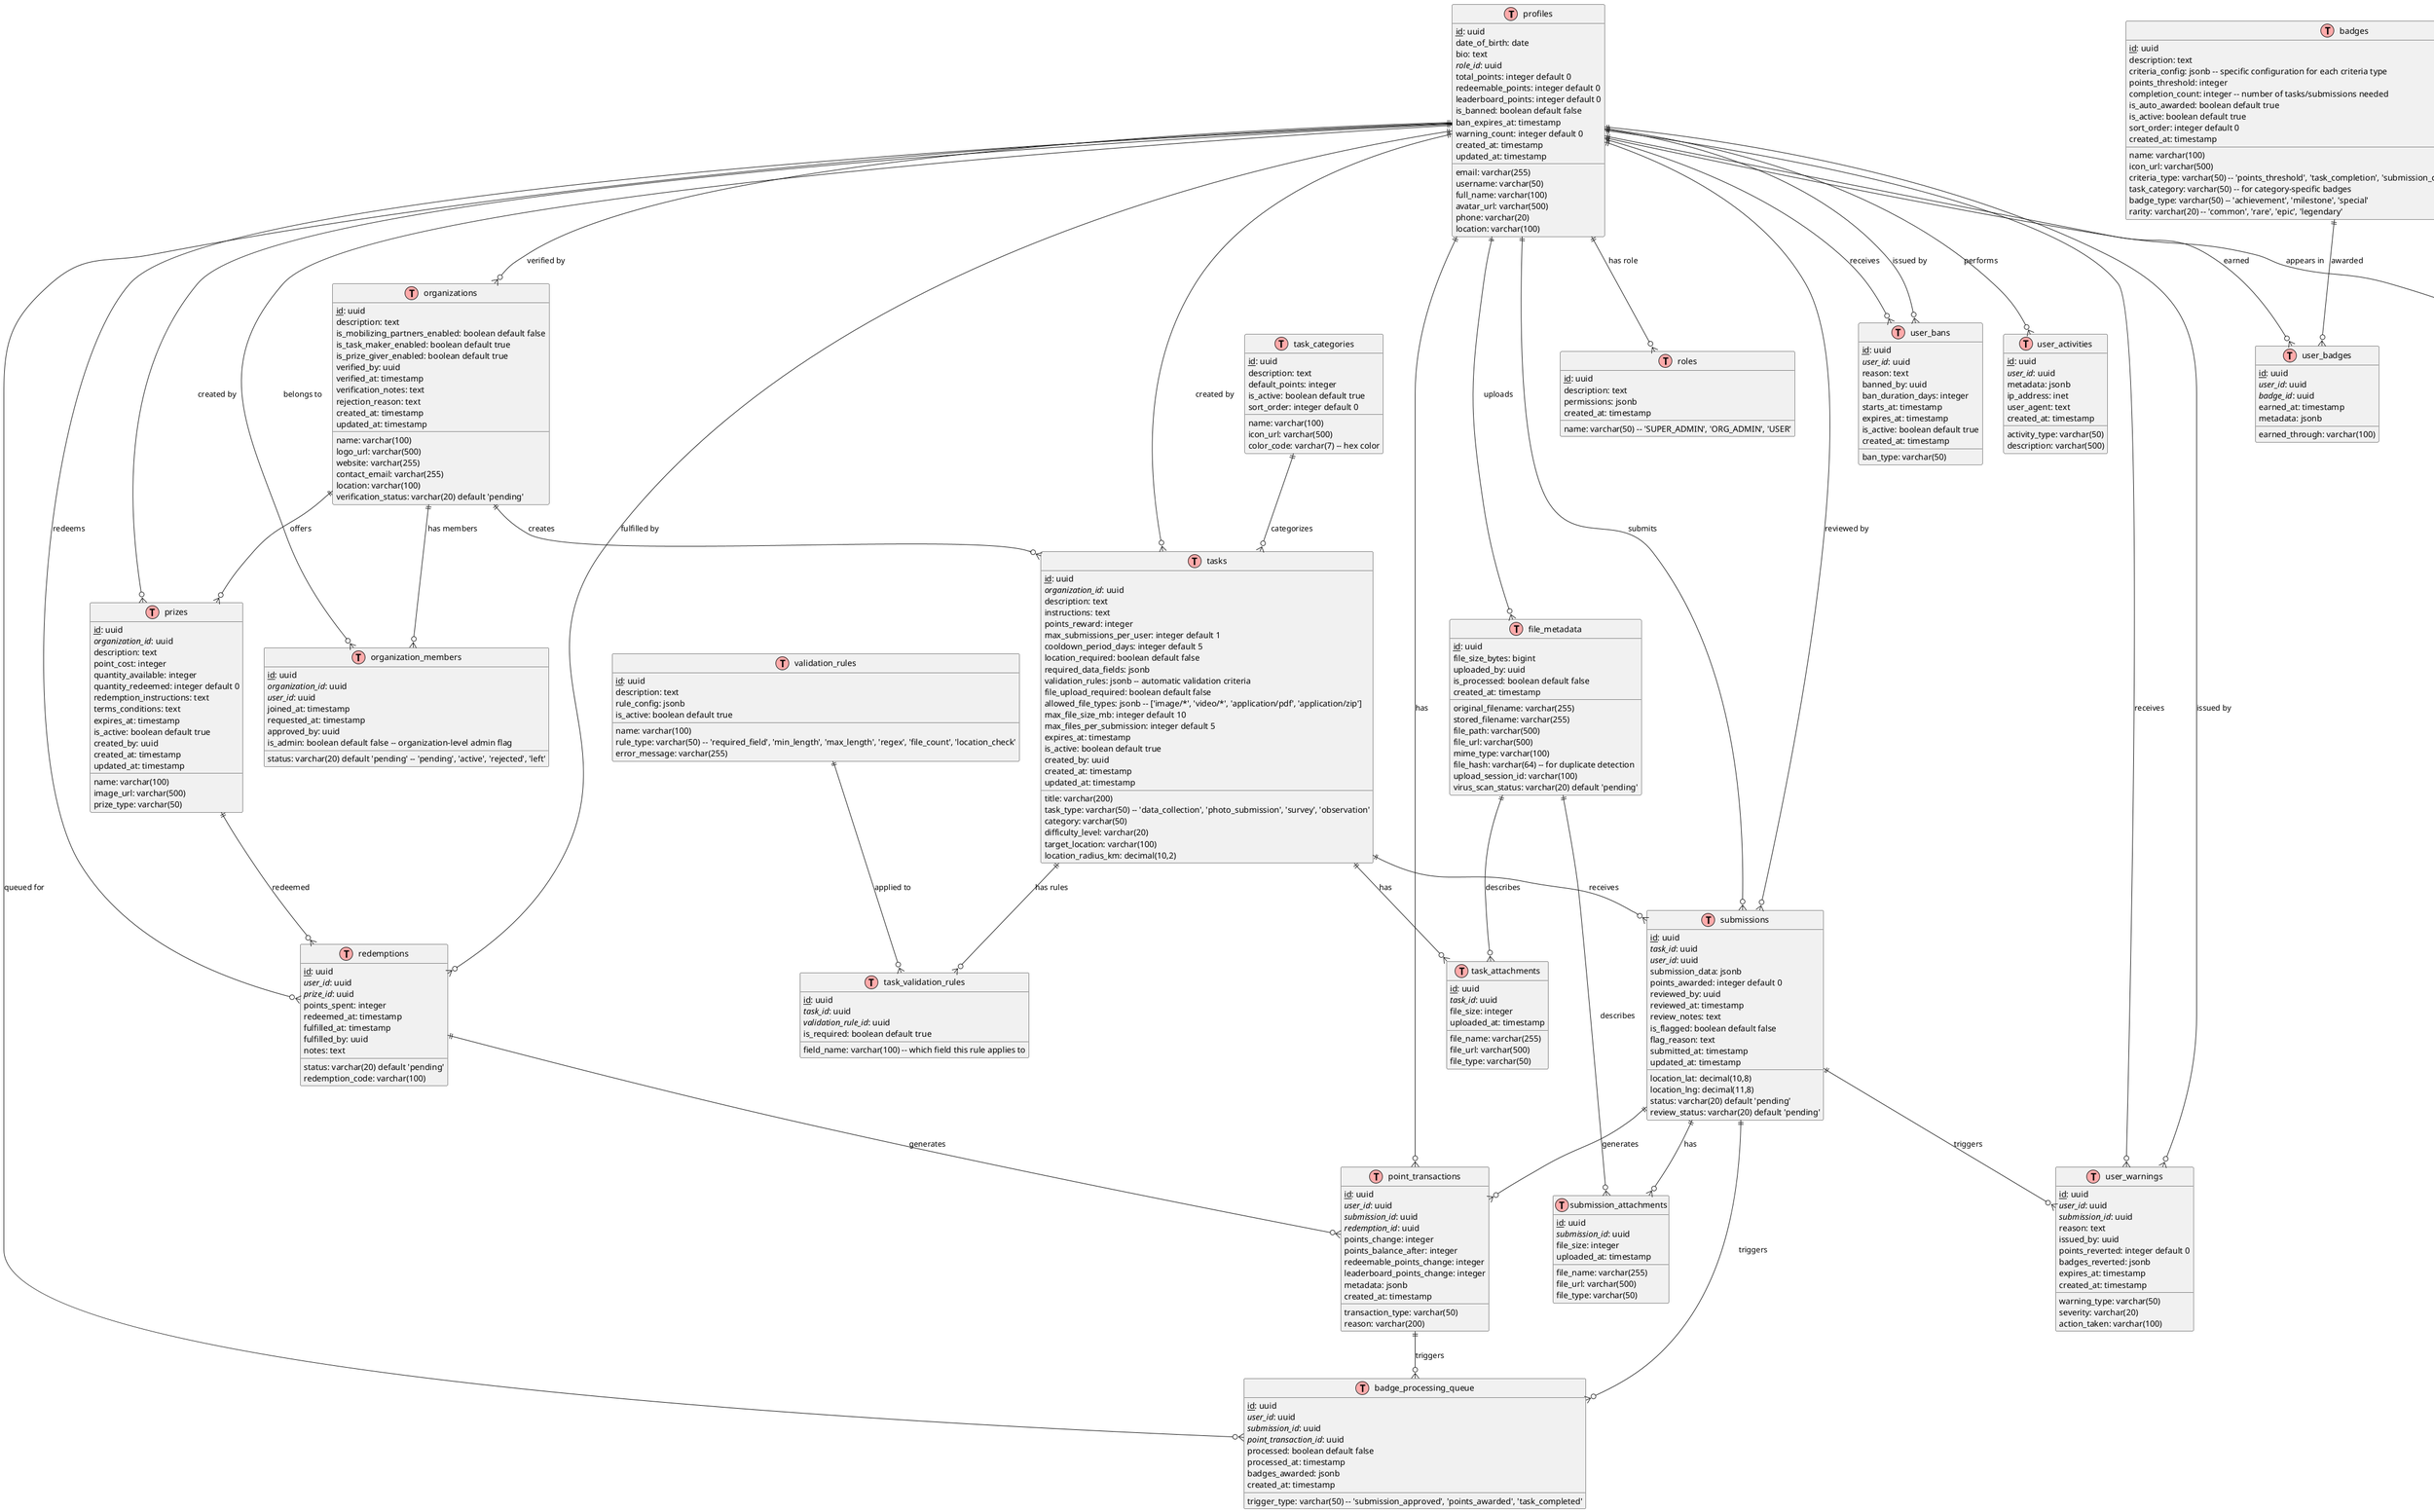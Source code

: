 @startuml
!define TABLE(name,desc) class name as "desc" << (T,#FFAAAA) >>
!define PK(x) <u>x</u>
!define FK(x) <i>x</i>

' Core User Management
TABLE(profiles, "profiles") {
  PK(id): uuid
  email: varchar(255)
  username: varchar(50)
  full_name: varchar(100)
  avatar_url: varchar(500)
  phone: varchar(20)
  date_of_birth: date
  location: varchar(100)
  bio: text
  FK(role_id): uuid
  total_points: integer default 0
  redeemable_points: integer default 0
  leaderboard_points: integer default 0
  is_banned: boolean default false
  ban_expires_at: timestamp
  warning_count: integer default 0
  created_at: timestamp
  updated_at: timestamp
}

TABLE(roles, "roles") {
  PK(id): uuid
  name: varchar(50) -- 'SUPER_ADMIN', 'ORG_ADMIN', 'USER'
  description: text
  permissions: jsonb
  created_at: timestamp
}

' Remove user_roles table as roles are now directly on profiles

' Organization Management
TABLE(organizations, "organizations") {
  PK(id): uuid
  name: varchar(100)
  description: text
  logo_url: varchar(500)
  website: varchar(255)
  contact_email: varchar(255)
  location: varchar(100)
  is_mobilizing_partners_enabled: boolean default false
  is_task_maker_enabled: boolean default true
  is_prize_giver_enabled: boolean default true
  verification_status: varchar(20) default 'pending'
  verified_by: uuid
  verified_at: timestamp
  verification_notes: text
  rejection_reason: text
  created_at: timestamp
  updated_at: timestamp
}

TABLE(organization_members, "organization_members") {
  PK(id): uuid
  FK(organization_id): uuid
  FK(user_id): uuid
  status: varchar(20) default 'pending' -- 'pending', 'active', 'rejected', 'left'
  joined_at: timestamp
  requested_at: timestamp
  approved_by: uuid
  is_admin: boolean default false -- organization-level admin flag
}

' Task Management
TABLE(tasks, "tasks") {
  PK(id): uuid
  FK(organization_id): uuid
  title: varchar(200)
  description: text
  instructions: text
  task_type: varchar(50) -- 'data_collection', 'photo_submission', 'survey', 'observation'
  category: varchar(50)
  difficulty_level: varchar(20)
  points_reward: integer
  max_submissions_per_user: integer default 1
  cooldown_period_days: integer default 5
  location_required: boolean default false
  target_location: varchar(100)
  location_radius_km: decimal(10,2)
  required_data_fields: jsonb
  validation_rules: jsonb -- automatic validation criteria
  file_upload_required: boolean default false
  allowed_file_types: jsonb -- ['image/*', 'video/*', 'application/pdf', 'application/zip']
  max_file_size_mb: integer default 10
  max_files_per_submission: integer default 5
  expires_at: timestamp
  is_active: boolean default true
  created_by: uuid
  created_at: timestamp
  updated_at: timestamp
}

TABLE(task_attachments, "task_attachments") {
  PK(id): uuid
  FK(task_id): uuid
  file_name: varchar(255)
  file_url: varchar(500)
  file_type: varchar(50)
  file_size: integer
  uploaded_at: timestamp
}

' Submission Management
TABLE(submissions, "submissions") {
  PK(id): uuid
  FK(task_id): uuid
  FK(user_id): uuid
  submission_data: jsonb
  location_lat: decimal(10,8)
  location_lng: decimal(11,8)
  status: varchar(20) default 'pending'
  points_awarded: integer default 0
  review_status: varchar(20) default 'pending'
  reviewed_by: uuid
  reviewed_at: timestamp
  review_notes: text
  is_flagged: boolean default false
  flag_reason: text
  submitted_at: timestamp
  updated_at: timestamp
}

TABLE(submission_attachments, "submission_attachments") {
  PK(id): uuid
  FK(submission_id): uuid
  file_name: varchar(255)
  file_url: varchar(500)
  file_type: varchar(50)
  file_size: integer
  uploaded_at: timestamp
}

' Badge System
TABLE(badges, "badges") {
  PK(id): uuid
  name: varchar(100)
  description: text
  icon_url: varchar(500)
  criteria_type: varchar(50) -- 'points_threshold', 'task_completion', 'submission_count', 'streak', 'category_expert'
  criteria_config: jsonb -- specific configuration for each criteria type
  points_threshold: integer
  task_category: varchar(50) -- for category-specific badges
  completion_count: integer -- number of tasks/submissions needed
  badge_type: varchar(50) -- 'achievement', 'milestone', 'special'
  rarity: varchar(20) -- 'common', 'rare', 'epic', 'legendary'
  is_auto_awarded: boolean default true
  is_active: boolean default true
  sort_order: integer default 0
  created_at: timestamp
}

TABLE(user_badges, "user_badges") {
  PK(id): uuid
  FK(user_id): uuid
  FK(badge_id): uuid
  earned_at: timestamp
  earned_through: varchar(100)
  metadata: jsonb
}

' Prize and Redemption System
TABLE(prizes, "prizes") {
  PK(id): uuid
  FK(organization_id): uuid
  name: varchar(100)
  description: text
  image_url: varchar(500)
  point_cost: integer
  quantity_available: integer
  quantity_redeemed: integer default 0
  prize_type: varchar(50)
  redemption_instructions: text
  terms_conditions: text
  expires_at: timestamp
  is_active: boolean default true
  created_by: uuid
  created_at: timestamp
  updated_at: timestamp
}

TABLE(redemptions, "redemptions") {
  PK(id): uuid
  FK(user_id): uuid
  FK(prize_id): uuid
  points_spent: integer
  status: varchar(20) default 'pending'
  redemption_code: varchar(100)
  redeemed_at: timestamp
  fulfilled_at: timestamp
  fulfilled_by: uuid
  notes: text
}

' Points and Leaderboard
TABLE(point_transactions, "point_transactions") {
  PK(id): uuid
  FK(user_id): uuid
  FK(submission_id): uuid
  FK(redemption_id): uuid
  transaction_type: varchar(50)
  points_change: integer
  points_balance_after: integer
  redeemable_points_change: integer
  leaderboard_points_change: integer
  reason: varchar(200)
  metadata: jsonb
  created_at: timestamp
}

TABLE(leaderboards, "leaderboards") {
  PK(id): uuid
  name: varchar(100)
  description: text
  leaderboard_type: varchar(50) -- 'global_all_time', 'global_monthly', 'global_weekly', 'global_daily'
  time_period: varchar(20) -- 'all_time', 'monthly', 'weekly', 'daily'
  start_date: date
  end_date: date
  is_active: boolean default true
  auto_reset: boolean default false -- for recurring leaderboards
  created_at: timestamp
}

TABLE(leaderboard_entries, "leaderboard_entries") {
  PK(id): uuid
  FK(leaderboard_id): uuid
  FK(user_id): uuid
  points: integer
  rank_position: integer
  previous_rank: integer
  rank_change: integer -- positive/negative change from previous period
  last_updated: timestamp
}

' Warning and Moderation System
TABLE(user_warnings, "user_warnings") {
  PK(id): uuid
  FK(user_id): uuid
  FK(submission_id): uuid
  warning_type: varchar(50)
  reason: text
  severity: varchar(20)
  issued_by: uuid
  action_taken: varchar(100)
  points_reverted: integer default 0
  badges_reverted: jsonb
  expires_at: timestamp
  created_at: timestamp
}

TABLE(user_bans, "user_bans") {
  PK(id): uuid
  FK(user_id): uuid
  ban_type: varchar(50)
  reason: text
  banned_by: uuid
  ban_duration_days: integer
  starts_at: timestamp
  expires_at: timestamp
  is_active: boolean default true
  created_at: timestamp
}

' Activity and Audit
TABLE(user_activities, "user_activities") {
  PK(id): uuid
  FK(user_id): uuid
  activity_type: varchar(50)
  description: varchar(500)
  metadata: jsonb
  ip_address: inet
  user_agent: text
  created_at: timestamp
}

' Badge Processing and File Management
TABLE(badge_processing_queue, "badge_processing_queue") {
  PK(id): uuid
  FK(user_id): uuid
  FK(submission_id): uuid
  FK(point_transaction_id): uuid
  trigger_type: varchar(50) -- 'submission_approved', 'points_awarded', 'task_completed'
  processed: boolean default false
  processed_at: timestamp
  badges_awarded: jsonb
  created_at: timestamp
}

TABLE(file_metadata, "file_metadata") {
  PK(id): uuid
  original_filename: varchar(255)
  stored_filename: varchar(255)
  file_path: varchar(500)
  file_url: varchar(500)
  mime_type: varchar(100)
  file_size_bytes: bigint
  file_hash: varchar(64) -- for duplicate detection
  uploaded_by: uuid
  upload_session_id: varchar(100)
  is_processed: boolean default false
  virus_scan_status: varchar(20) default 'pending'
  created_at: timestamp
}

' Task Categories and Validation Rules
TABLE(task_categories, "task_categories") {
  PK(id): uuid
  name: varchar(100)
  description: text
  icon_url: varchar(500)
  color_code: varchar(7) -- hex color
  default_points: integer
  is_active: boolean default true
  sort_order: integer default 0
}

TABLE(validation_rules, "validation_rules") {
  PK(id): uuid
  name: varchar(100)
  description: text
  rule_type: varchar(50) -- 'required_field', 'min_length', 'max_length', 'regex', 'file_count', 'location_check'
  rule_config: jsonb
  error_message: varchar(255)
  is_active: boolean default true
}

TABLE(task_validation_rules, "task_validation_rules") {
  PK(id): uuid
  FK(task_id): uuid
  FK(validation_rule_id): uuid
  field_name: varchar(100) -- which field this rule applies to
  is_required: boolean default true
}

' Relationships
profiles ||--o{ roles : "has role"
profiles ||--o{ organization_members : "belongs to"
organizations ||--o{ organization_members : "has members"
profiles ||--o{ organizations : "verified by"

organizations ||--o{ tasks : "creates"
profiles ||--o{ tasks : "created by"
task_categories ||--o{ tasks : "categorizes"
tasks ||--o{ task_attachments : "has"
tasks ||--o{ task_validation_rules : "has rules"
validation_rules ||--o{ task_validation_rules : "applied to"

tasks ||--o{ submissions : "receives"
profiles ||--o{ submissions : "submits"
submissions ||--o{ submission_attachments : "has"
profiles ||--o{ submissions : "reviewed by"
file_metadata ||--o{ submission_attachments : "describes"
file_metadata ||--o{ task_attachments : "describes"

badges ||--o{ user_badges : "awarded"
profiles ||--o{ user_badges : "earned"
profiles ||--o{ badge_processing_queue : "queued for"
submissions ||--o{ badge_processing_queue : "triggers"

organizations ||--o{ prizes : "offers"
profiles ||--o{ prizes : "created by"
prizes ||--o{ redemptions : "redeemed"
profiles ||--o{ redemptions : "redeems"
profiles ||--o{ redemptions : "fulfilled by"

profiles ||--o{ point_transactions : "has"
submissions ||--o{ point_transactions : "generates"
redemptions ||--o{ point_transactions : "generates"
point_transactions ||--o{ badge_processing_queue : "triggers"

leaderboards ||--o{ leaderboard_entries : "contains"
profiles ||--o{ leaderboard_entries : "appears in"

profiles ||--o{ user_warnings : "receives"
submissions ||--o{ user_warnings : "triggers"
profiles ||--o{ user_warnings : "issued by"

profiles ||--o{ user_bans : "receives"
profiles ||--o{ user_bans : "issued by"

profiles ||--o{ user_activities : "performs"
profiles ||--o{ file_metadata : "uploads"
@enduml